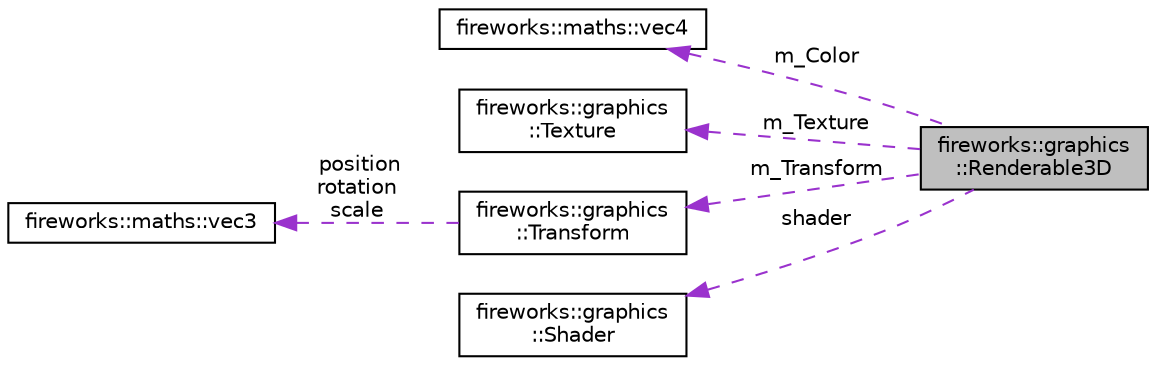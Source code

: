 digraph "fireworks::graphics::Renderable3D"
{
 // LATEX_PDF_SIZE
  edge [fontname="Helvetica",fontsize="10",labelfontname="Helvetica",labelfontsize="10"];
  node [fontname="Helvetica",fontsize="10",shape=record];
  rankdir="LR";
  Node1 [label="fireworks::graphics\l::Renderable3D",height=0.2,width=0.4,color="black", fillcolor="grey75", style="filled", fontcolor="black",tooltip="The Class responsible for drawing the basic 3D Renderable objects onto the screen."];
  Node2 -> Node1 [dir="back",color="darkorchid3",fontsize="10",style="dashed",label=" m_Color" ,fontname="Helvetica"];
  Node2 [label="fireworks::maths::vec4",height=0.2,width=0.4,color="black", fillcolor="white", style="filled",URL="$structfireworks_1_1maths_1_1vec4.html",tooltip=" "];
  Node3 -> Node1 [dir="back",color="darkorchid3",fontsize="10",style="dashed",label=" m_Texture" ,fontname="Helvetica"];
  Node3 [label="fireworks::graphics\l::Texture",height=0.2,width=0.4,color="black", fillcolor="white", style="filled",URL="$classfireworks_1_1graphics_1_1_texture.html",tooltip="The class responsible for loading Textures."];
  Node4 -> Node1 [dir="back",color="darkorchid3",fontsize="10",style="dashed",label=" m_Transform" ,fontname="Helvetica"];
  Node4 [label="fireworks::graphics\l::Transform",height=0.2,width=0.4,color="black", fillcolor="white", style="filled",URL="$structfireworks_1_1graphics_1_1_transform.html",tooltip="The spacial orientation of an object in 3D space denoted by it's position, rotation and scale."];
  Node5 -> Node4 [dir="back",color="darkorchid3",fontsize="10",style="dashed",label=" position\nrotation\nscale" ,fontname="Helvetica"];
  Node5 [label="fireworks::maths::vec3",height=0.2,width=0.4,color="black", fillcolor="white", style="filled",URL="$structfireworks_1_1maths_1_1vec3.html",tooltip=" "];
  Node6 -> Node1 [dir="back",color="darkorchid3",fontsize="10",style="dashed",label=" shader" ,fontname="Helvetica"];
  Node6 [label="fireworks::graphics\l::Shader",height=0.2,width=0.4,color="black", fillcolor="white", style="filled",URL="$classfireworks_1_1graphics_1_1_shader.html",tooltip="The class responsible for creating amazing shaders."];
}
